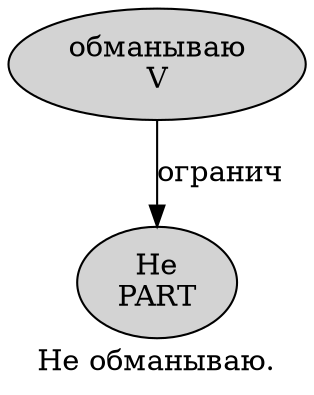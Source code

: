 digraph SENTENCE_1446 {
	graph [label="Не обманываю."]
	node [style=filled]
		0 [label="Не
PART" color="" fillcolor=lightgray penwidth=1 shape=ellipse]
		1 [label="обманываю
V" color="" fillcolor=lightgray penwidth=1 shape=ellipse]
			1 -> 0 [label="огранич"]
}